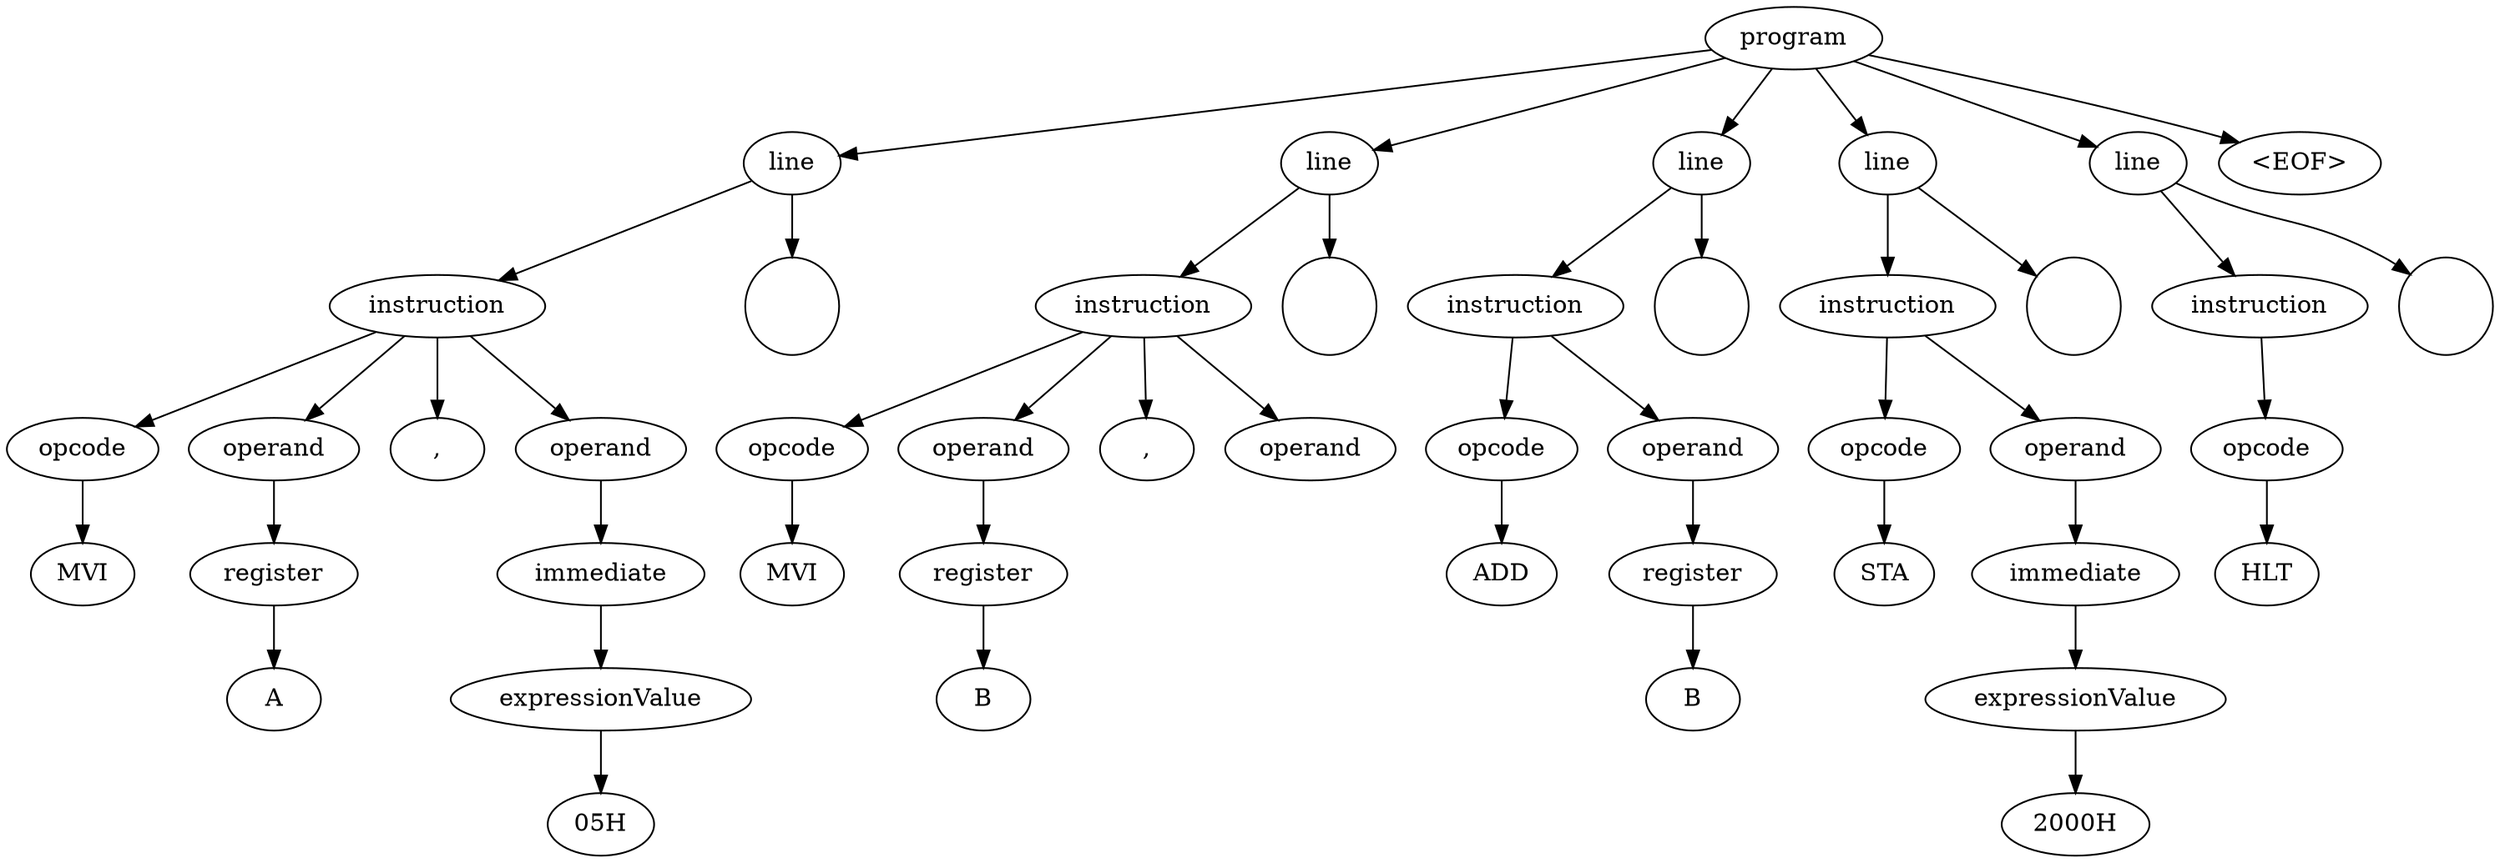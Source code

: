 digraph G {
  node0 [label="program"];
  node1 [label="line"];
  node2 [label="instruction"];
  node3 [label="opcode"];
  node4 [label="MVI"];
  node5 [label="operand"];
  node6 [label="register"];
  node7 [label="A"];
  node8 [label=","];
  node9 [label="operand"];
  node10 [label="immediate"];
  node11 [label="expressionValue"];
  node12 [label="05H"];
  node13 [label="
"];
  node14 [label="line"];
  node15 [label="instruction"];
  node16 [label="opcode"];
  node17 [label="MVI"];
  node18 [label="operand"];
  node19 [label="register"];
  node20 [label="B"];
  node21 [label=","];
  node22 [label="operand"];
  node23 [label="
"];
  node24 [label="line"];
  node25 [label="instruction"];
  node26 [label="opcode"];
  node27 [label="ADD"];
  node28 [label="operand"];
  node29 [label="register"];
  node30 [label="B"];
  node31 [label="
"];
  node32 [label="line"];
  node33 [label="instruction"];
  node34 [label="opcode"];
  node35 [label="STA"];
  node36 [label="operand"];
  node37 [label="immediate"];
  node38 [label="expressionValue"];
  node39 [label="2000H"];
  node40 [label="
"];
  node41 [label="line"];
  node42 [label="instruction"];
  node43 [label="opcode"];
  node44 [label="HLT"];
  node45 [label="
"];
  node46 [label="<EOF>"];
  node3 -> node4;
  node2 -> node3;
  node6 -> node7;
  node5 -> node6;
  node2 -> node5;
  node2 -> node8;
  node11 -> node12;
  node10 -> node11;
  node9 -> node10;
  node2 -> node9;
  node1 -> node2;
  node1 -> node13;
  node0 -> node1;
  node16 -> node17;
  node15 -> node16;
  node19 -> node20;
  node18 -> node19;
  node15 -> node18;
  node15 -> node21;
  node15 -> node22;
  node14 -> node15;
  node14 -> node23;
  node0 -> node14;
  node26 -> node27;
  node25 -> node26;
  node29 -> node30;
  node28 -> node29;
  node25 -> node28;
  node24 -> node25;
  node24 -> node31;
  node0 -> node24;
  node34 -> node35;
  node33 -> node34;
  node38 -> node39;
  node37 -> node38;
  node36 -> node37;
  node33 -> node36;
  node32 -> node33;
  node32 -> node40;
  node0 -> node32;
  node43 -> node44;
  node42 -> node43;
  node41 -> node42;
  node41 -> node45;
  node0 -> node41;
  node0 -> node46;
}
